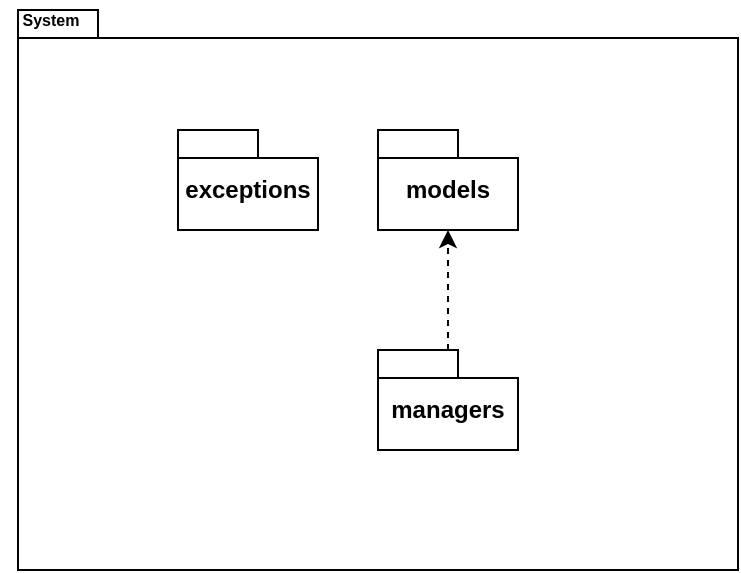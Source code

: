 <mxfile version="21.7.4" type="device">
  <diagram name="Página-1" id="NFbipyTKic4b51myt3zI">
    <mxGraphModel dx="880" dy="470" grid="1" gridSize="10" guides="1" tooltips="1" connect="1" arrows="1" fold="1" page="1" pageScale="1" pageWidth="827" pageHeight="1169" math="0" shadow="0">
      <root>
        <mxCell id="0" />
        <mxCell id="1" parent="0" />
        <mxCell id="wvRjYrKWpuAkCQhh6v5w-5" value="" style="shape=folder;fontStyle=1;spacingTop=10;tabWidth=40;tabHeight=14;tabPosition=left;html=1;whiteSpace=wrap;" vertex="1" parent="1">
          <mxGeometry x="234" y="130" width="360" height="280" as="geometry" />
        </mxCell>
        <mxCell id="wvRjYrKWpuAkCQhh6v5w-1" value="exceptions" style="shape=folder;fontStyle=1;spacingTop=10;tabWidth=40;tabHeight=14;tabPosition=left;html=1;whiteSpace=wrap;" vertex="1" parent="1">
          <mxGeometry x="314" y="190" width="70" height="50" as="geometry" />
        </mxCell>
        <mxCell id="wvRjYrKWpuAkCQhh6v5w-2" value="&lt;div&gt;models&lt;/div&gt;" style="shape=folder;fontStyle=1;spacingTop=10;tabWidth=40;tabHeight=14;tabPosition=left;html=1;whiteSpace=wrap;" vertex="1" parent="1">
          <mxGeometry x="414" y="190" width="70" height="50" as="geometry" />
        </mxCell>
        <mxCell id="wvRjYrKWpuAkCQhh6v5w-4" style="edgeStyle=orthogonalEdgeStyle;rounded=0;orthogonalLoop=1;jettySize=auto;html=1;dashed=1;" edge="1" parent="1" source="wvRjYrKWpuAkCQhh6v5w-3" target="wvRjYrKWpuAkCQhh6v5w-2">
          <mxGeometry relative="1" as="geometry" />
        </mxCell>
        <mxCell id="wvRjYrKWpuAkCQhh6v5w-3" value="managers" style="shape=folder;fontStyle=1;spacingTop=10;tabWidth=40;tabHeight=14;tabPosition=left;html=1;whiteSpace=wrap;" vertex="1" parent="1">
          <mxGeometry x="414" y="300" width="70" height="50" as="geometry" />
        </mxCell>
        <mxCell id="wvRjYrKWpuAkCQhh6v5w-6" value="&lt;div style=&quot;font-size: 8px;&quot;&gt;System&lt;/div&gt;" style="text;html=1;align=center;verticalAlign=middle;resizable=0;points=[];autosize=1;strokeColor=none;fillColor=none;fontStyle=1;fontSize=8;" vertex="1" parent="1">
          <mxGeometry x="225" y="125" width="50" height="20" as="geometry" />
        </mxCell>
      </root>
    </mxGraphModel>
  </diagram>
</mxfile>
